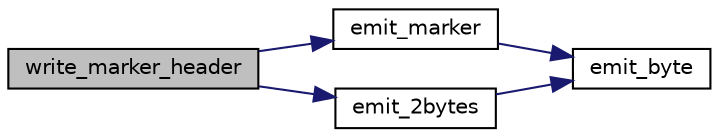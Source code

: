 digraph "write_marker_header"
{
 // LATEX_PDF_SIZE
  bgcolor="transparent";
  edge [fontname="Helvetica",fontsize="10",labelfontname="Helvetica",labelfontsize="10"];
  node [fontname="Helvetica",fontsize="10",shape=record];
  rankdir="LR";
  Node256 [label="write_marker_header",height=0.2,width=0.4,color="black", fillcolor="grey75", style="filled", fontcolor="black",tooltip=" "];
  Node256 -> Node257 [color="midnightblue",fontsize="10",style="solid"];
  Node257 [label="emit_marker",height=0.2,width=0.4,color="black",URL="$jcmarker_8c.html#ac0f824579de49431507514270155e053",tooltip=" "];
  Node257 -> Node258 [color="midnightblue",fontsize="10",style="solid"];
  Node258 [label="emit_byte",height=0.2,width=0.4,color="black",URL="$jcmarker_8c.html#a08eca462b2b57f23ee007a57a39dbded",tooltip=" "];
  Node256 -> Node259 [color="midnightblue",fontsize="10",style="solid"];
  Node259 [label="emit_2bytes",height=0.2,width=0.4,color="black",URL="$jcmarker_8c.html#ab1f72cd7a3d8f4b5679ddc051e44ad17",tooltip=" "];
  Node259 -> Node258 [color="midnightblue",fontsize="10",style="solid"];
}

